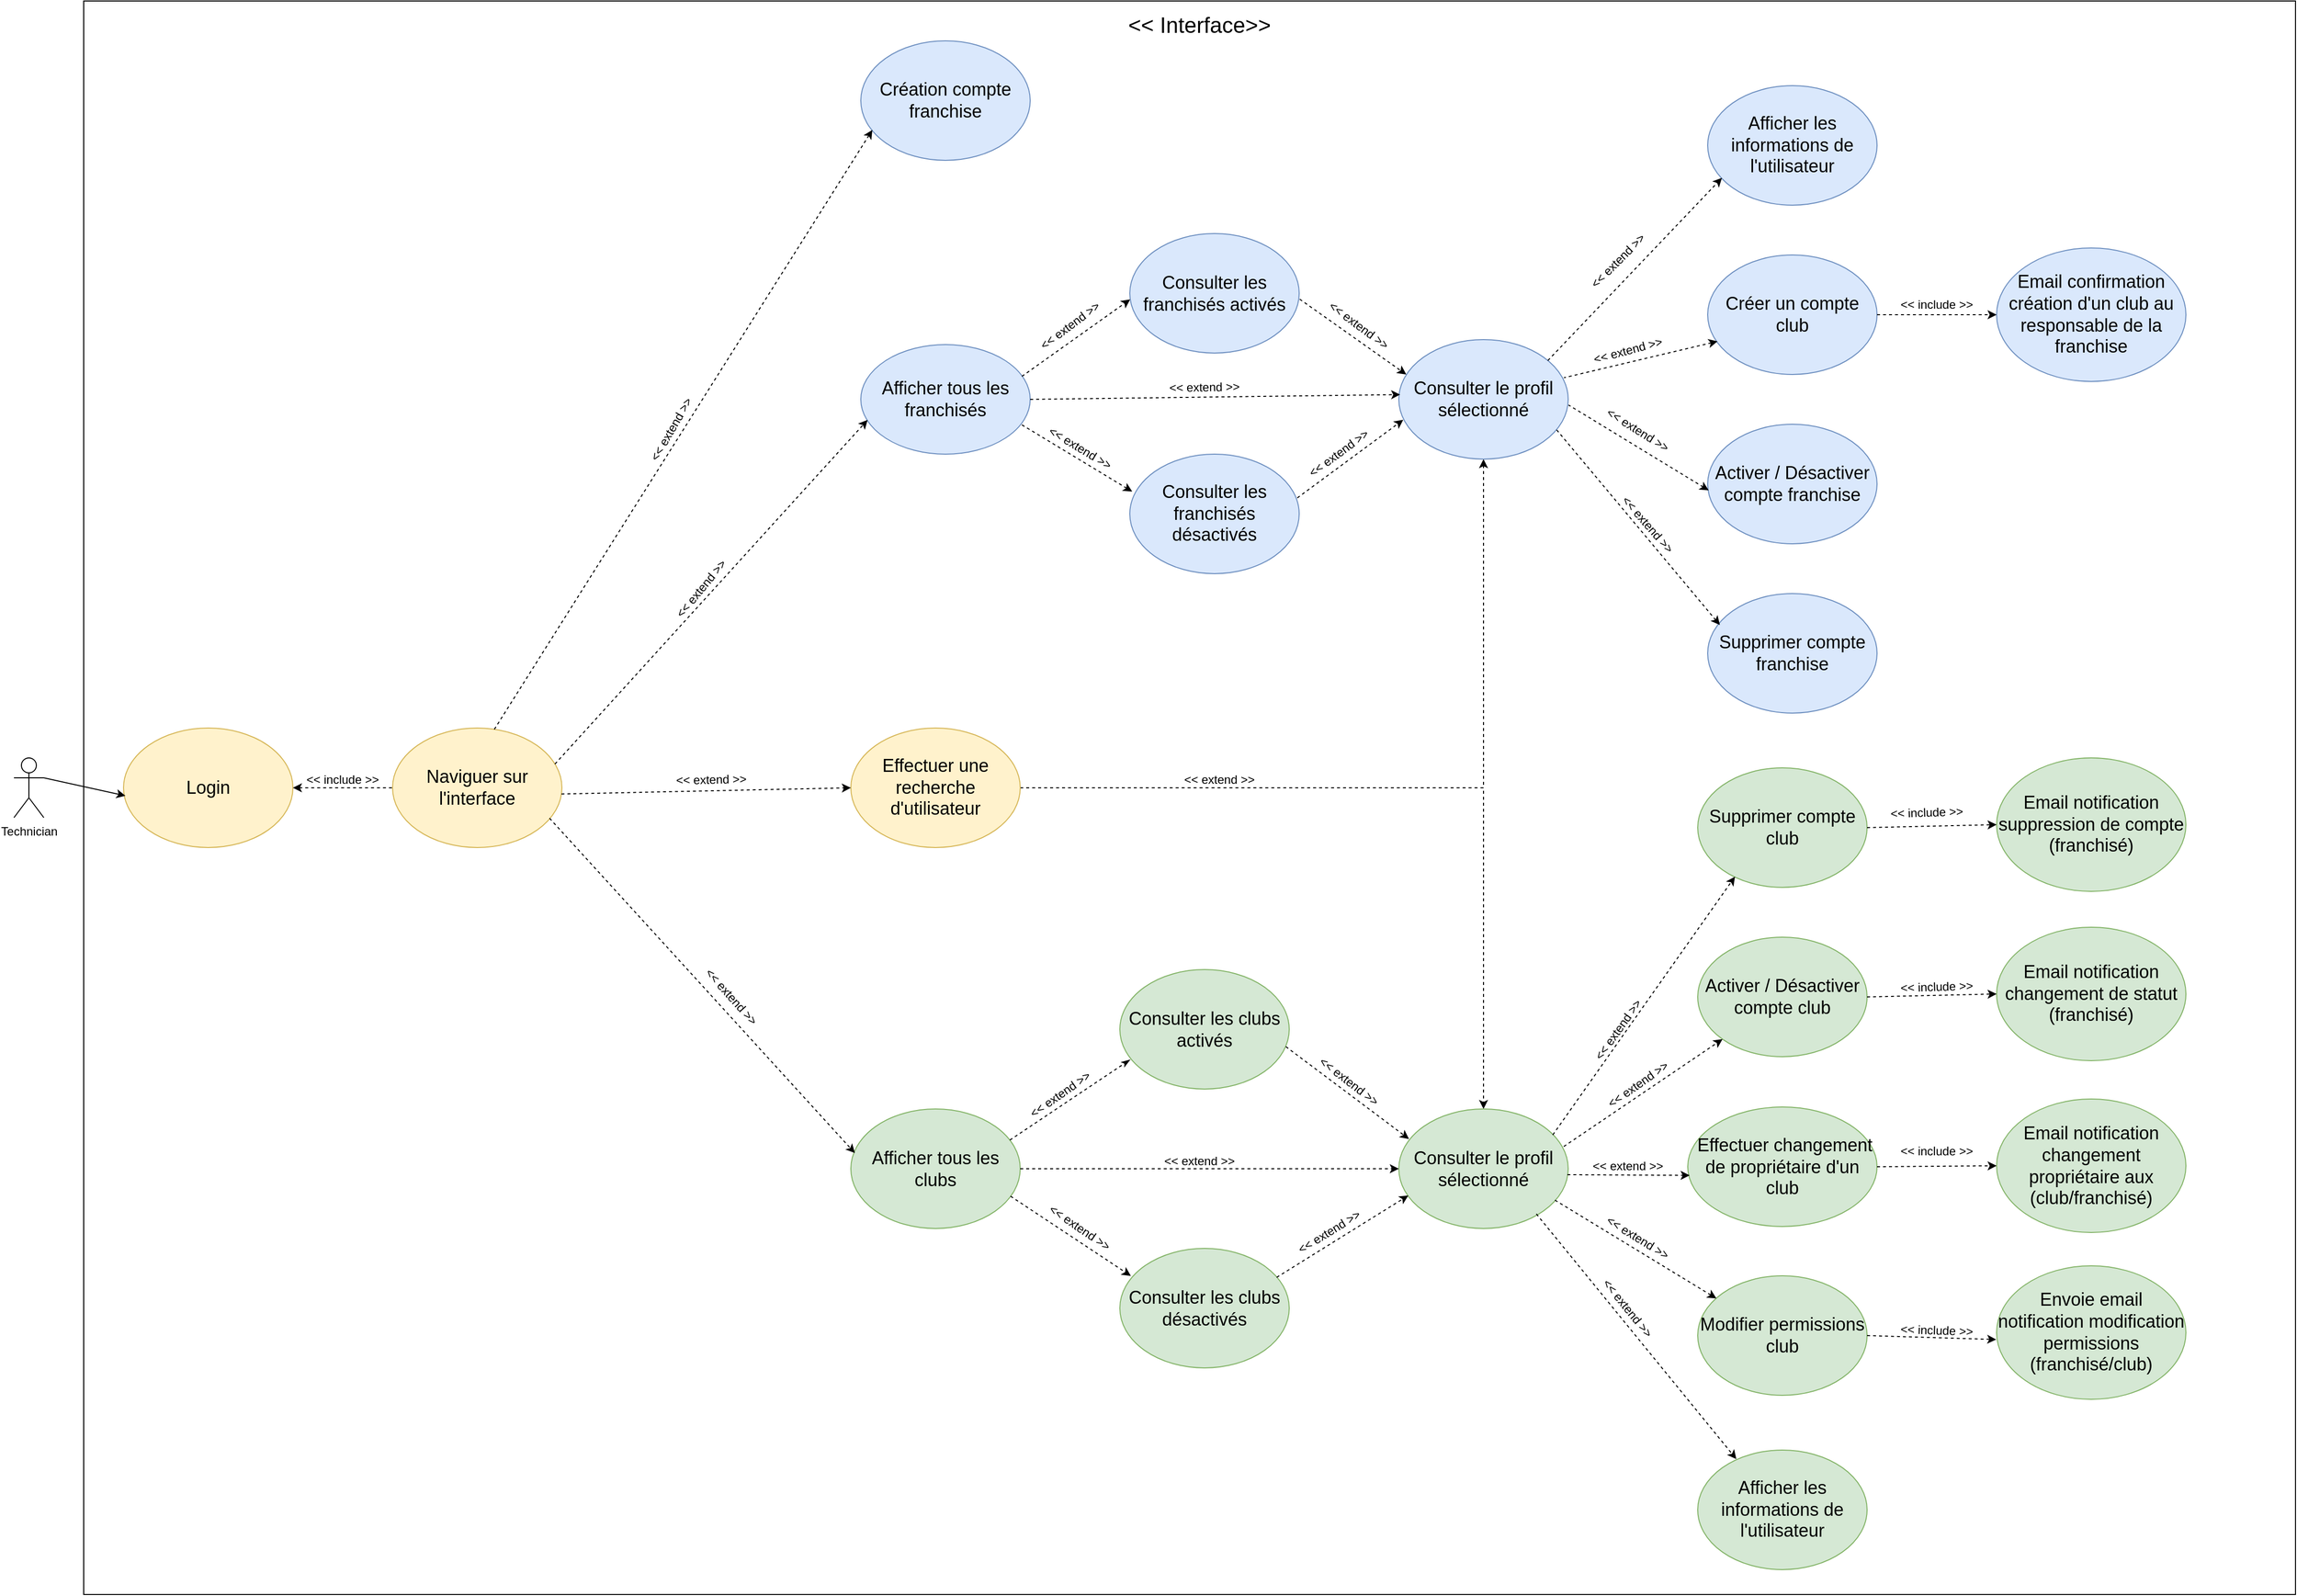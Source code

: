 <mxfile version="20.3.0" type="device"><diagram id="Dgr1Crz0d_GzR04cKPNO" name="Page-1"><mxGraphModel dx="1493" dy="947" grid="1" gridSize="10" guides="1" tooltips="1" connect="1" arrows="1" fold="1" page="1" pageScale="1" pageWidth="1169" pageHeight="827" math="0" shadow="0"><root><mxCell id="0"/><mxCell id="1" parent="0"/><mxCell id="jjCE6QOi5OqdAjcclrOQ-1" value="" style="rounded=0;whiteSpace=wrap;html=1;fontSize=12;" parent="1" vertex="1"><mxGeometry x="90" y="40" width="2220" height="1600" as="geometry"/></mxCell><mxCell id="jjCE6QOi5OqdAjcclrOQ-2" value="Technician" style="shape=umlActor;verticalLabelPosition=bottom;verticalAlign=top;html=1;outlineConnect=0;" parent="1" vertex="1"><mxGeometry x="20" y="800" width="30" height="60" as="geometry"/></mxCell><mxCell id="jjCE6QOi5OqdAjcclrOQ-3" value="&lt;font style=&quot;font-size: 18px;&quot;&gt;Naviguer sur l'interface&lt;/font&gt;" style="ellipse;whiteSpace=wrap;html=1;fillColor=#fff2cc;strokeColor=#d6b656;" parent="1" vertex="1"><mxGeometry x="400" y="770" width="170" height="120" as="geometry"/></mxCell><mxCell id="jjCE6QOi5OqdAjcclrOQ-4" value="&lt;span style=&quot;font-size: 18px;&quot;&gt;Login&lt;/span&gt;" style="ellipse;whiteSpace=wrap;html=1;fillColor=#fff2cc;strokeColor=#d6b656;" parent="1" vertex="1"><mxGeometry x="130" y="770" width="170" height="120" as="geometry"/></mxCell><mxCell id="jjCE6QOi5OqdAjcclrOQ-5" value="" style="endArrow=classic;html=1;rounded=0;fontSize=12;exitX=1;exitY=0.333;exitDx=0;exitDy=0;exitPerimeter=0;entryX=0.011;entryY=0.567;entryDx=0;entryDy=0;entryPerimeter=0;" parent="1" source="jjCE6QOi5OqdAjcclrOQ-2" target="jjCE6QOi5OqdAjcclrOQ-4" edge="1"><mxGeometry width="50" height="50" relative="1" as="geometry"><mxPoint x="100" y="430" as="sourcePoint"/><mxPoint x="150" y="380" as="targetPoint"/></mxGeometry></mxCell><mxCell id="jjCE6QOi5OqdAjcclrOQ-8" value="&lt;font style=&quot;font-size: 22px;&quot;&gt;&amp;lt;&amp;lt; Interface&amp;gt;&amp;gt;&lt;/font&gt;" style="text;html=1;strokeColor=none;fillColor=none;align=center;verticalAlign=middle;whiteSpace=wrap;rounded=0;fontSize=12;" parent="1" vertex="1"><mxGeometry x="1135" y="50" width="150" height="30" as="geometry"/></mxCell><mxCell id="jjCE6QOi5OqdAjcclrOQ-9" value="&lt;font style=&quot;font-size: 18px;&quot;&gt;Création compte franchise&lt;/font&gt;" style="ellipse;whiteSpace=wrap;html=1;fillColor=#dae8fc;strokeColor=#6c8ebf;" parent="1" vertex="1"><mxGeometry x="870" y="80" width="170" height="120" as="geometry"/></mxCell><mxCell id="jjCE6QOi5OqdAjcclrOQ-11" value="&lt;span style=&quot;font-size: 18px;&quot;&gt;Supprimer compte franchise&lt;/span&gt;" style="ellipse;whiteSpace=wrap;html=1;fillColor=#dae8fc;strokeColor=#6c8ebf;" parent="1" vertex="1"><mxGeometry x="1720" y="635" width="170" height="120" as="geometry"/></mxCell><mxCell id="jjCE6QOi5OqdAjcclrOQ-12" value="&lt;span style=&quot;font-size: 18px;&quot;&gt;Supprimer compte club&lt;/span&gt;" style="ellipse;whiteSpace=wrap;html=1;fillColor=#d5e8d4;strokeColor=#82b366;" parent="1" vertex="1"><mxGeometry x="1710" y="810" width="170" height="120" as="geometry"/></mxCell><mxCell id="jjCE6QOi5OqdAjcclrOQ-13" value="&lt;span style=&quot;font-size: 18px;&quot;&gt;Activer / Désactiver compte club&lt;/span&gt;" style="ellipse;whiteSpace=wrap;html=1;fillColor=#d5e8d4;strokeColor=#82b366;" parent="1" vertex="1"><mxGeometry x="1710" y="980" width="170" height="120" as="geometry"/></mxCell><mxCell id="jjCE6QOi5OqdAjcclrOQ-14" value="&lt;span style=&quot;font-size: 18px;&quot;&gt;Activer / Désactiver compte franchise&lt;/span&gt;" style="ellipse;whiteSpace=wrap;html=1;fillColor=#dae8fc;strokeColor=#6c8ebf;" parent="1" vertex="1"><mxGeometry x="1720" y="465" width="170" height="120" as="geometry"/></mxCell><mxCell id="jjCE6QOi5OqdAjcclrOQ-73" style="edgeStyle=orthogonalEdgeStyle;rounded=0;orthogonalLoop=1;jettySize=auto;html=1;exitX=1;exitY=0.5;exitDx=0;exitDy=0;dashed=1;startArrow=none;startFill=0;endArrow=classic;endFill=1;entryX=0.5;entryY=1;entryDx=0;entryDy=0;" parent="1" source="jjCE6QOi5OqdAjcclrOQ-17" target="jjCE6QOi5OqdAjcclrOQ-43" edge="1"><mxGeometry relative="1" as="geometry"/></mxCell><mxCell id="jjCE6QOi5OqdAjcclrOQ-74" style="edgeStyle=orthogonalEdgeStyle;rounded=0;orthogonalLoop=1;jettySize=auto;html=1;dashed=1;startArrow=none;startFill=0;endArrow=classic;endFill=1;" parent="1" source="jjCE6QOi5OqdAjcclrOQ-17" target="jjCE6QOi5OqdAjcclrOQ-52" edge="1"><mxGeometry relative="1" as="geometry"/></mxCell><mxCell id="jjCE6QOi5OqdAjcclrOQ-17" value="&lt;span style=&quot;font-size: 18px;&quot;&gt;Effectuer une recherche d'utilisateur&lt;/span&gt;" style="ellipse;whiteSpace=wrap;html=1;fillColor=#fff2cc;strokeColor=#d6b656;" parent="1" vertex="1"><mxGeometry x="860" y="770" width="170" height="120" as="geometry"/></mxCell><mxCell id="jjCE6QOi5OqdAjcclrOQ-18" value="&lt;span style=&quot;font-size: 18px;&quot;&gt;Modifier permissions club&lt;/span&gt;" style="ellipse;whiteSpace=wrap;html=1;fillColor=#d5e8d4;strokeColor=#82b366;" parent="1" vertex="1"><mxGeometry x="1710" y="1320" width="170" height="120" as="geometry"/></mxCell><mxCell id="jjCE6QOi5OqdAjcclrOQ-19" value="&lt;span style=&quot;font-size: 18px;&quot;&gt;&amp;nbsp;Effectuer changement de propriétaire d'un club&lt;/span&gt;" style="ellipse;whiteSpace=wrap;html=1;fillColor=#d5e8d4;strokeColor=#82b366;" parent="1" vertex="1"><mxGeometry x="1700" y="1150.5" width="190" height="120" as="geometry"/></mxCell><mxCell id="jjCE6QOi5OqdAjcclrOQ-24" value="&lt;font style=&quot;font-size: 18px;&quot;&gt;Afficher tous les franchisés&lt;/font&gt;" style="ellipse;whiteSpace=wrap;html=1;fillColor=#dae8fc;strokeColor=#6c8ebf;" parent="1" vertex="1"><mxGeometry x="870" y="385" width="170" height="110" as="geometry"/></mxCell><mxCell id="jjCE6QOi5OqdAjcclrOQ-25" value="&lt;font style=&quot;font-size: 18px;&quot;&gt;Afficher tous les clubs&lt;/font&gt;" style="ellipse;whiteSpace=wrap;html=1;fillColor=#d5e8d4;strokeColor=#82b366;" parent="1" vertex="1"><mxGeometry x="860" y="1152.5" width="170" height="120" as="geometry"/></mxCell><mxCell id="jjCE6QOi5OqdAjcclrOQ-29" value="" style="endArrow=classic;dashed=1;html=1;rounded=0;exitX=0.997;exitY=0.552;exitDx=0;exitDy=0;entryX=0;entryY=0.5;entryDx=0;entryDy=0;exitPerimeter=0;endFill=1;" parent="1" source="jjCE6QOi5OqdAjcclrOQ-3" target="jjCE6QOi5OqdAjcclrOQ-17" edge="1"><mxGeometry width="50" height="50" relative="1" as="geometry"><mxPoint x="720" y="630" as="sourcePoint"/><mxPoint x="770" y="580" as="targetPoint"/></mxGeometry></mxCell><mxCell id="jjCE6QOi5OqdAjcclrOQ-30" value="&lt;span style=&quot;font-size: 18px;&quot;&gt;Créer un compte club&lt;/span&gt;" style="ellipse;whiteSpace=wrap;html=1;fillColor=#dae8fc;strokeColor=#6c8ebf;" parent="1" vertex="1"><mxGeometry x="1720" y="295" width="170" height="120" as="geometry"/></mxCell><mxCell id="jjCE6QOi5OqdAjcclrOQ-39" value="&lt;span style=&quot;font-size: 18px;&quot;&gt;Consulter les franchisés activés&lt;/span&gt;" style="ellipse;whiteSpace=wrap;html=1;fillColor=#dae8fc;strokeColor=#6c8ebf;" parent="1" vertex="1"><mxGeometry x="1140" y="273.5" width="170" height="120" as="geometry"/></mxCell><mxCell id="jjCE6QOi5OqdAjcclrOQ-40" value="&lt;span style=&quot;font-size: 18px;&quot;&gt;Consulter les franchisés désactivés&lt;/span&gt;" style="ellipse;whiteSpace=wrap;html=1;fillColor=#dae8fc;strokeColor=#6c8ebf;" parent="1" vertex="1"><mxGeometry x="1140" y="495" width="170" height="120" as="geometry"/></mxCell><mxCell id="jjCE6QOi5OqdAjcclrOQ-41" value="" style="endArrow=classic;dashed=1;html=1;rounded=0;exitX=0.951;exitY=0.29;exitDx=0;exitDy=0;exitPerimeter=0;entryX=0.002;entryY=0.551;entryDx=0;entryDy=0;entryPerimeter=0;startArrow=none;startFill=0;endFill=1;" parent="1" source="jjCE6QOi5OqdAjcclrOQ-24" target="jjCE6QOi5OqdAjcclrOQ-39" edge="1"><mxGeometry width="50" height="50" relative="1" as="geometry"><mxPoint x="1120" y="540" as="sourcePoint"/><mxPoint x="1170" y="490" as="targetPoint"/></mxGeometry></mxCell><mxCell id="jjCE6QOi5OqdAjcclrOQ-42" value="" style="endArrow=none;dashed=1;html=1;rounded=0;entryX=0.943;entryY=0.725;entryDx=0;entryDy=0;entryPerimeter=0;exitX=0.014;exitY=0.313;exitDx=0;exitDy=0;exitPerimeter=0;endFill=0;startArrow=classic;startFill=1;" parent="1" source="jjCE6QOi5OqdAjcclrOQ-40" target="jjCE6QOi5OqdAjcclrOQ-24" edge="1"><mxGeometry width="50" height="50" relative="1" as="geometry"><mxPoint x="1120" y="540" as="sourcePoint"/><mxPoint x="1170" y="490" as="targetPoint"/></mxGeometry></mxCell><mxCell id="jjCE6QOi5OqdAjcclrOQ-43" value="&lt;span style=&quot;font-size: 18px;&quot;&gt;Consulter le profil sélectionné&lt;/span&gt;" style="ellipse;whiteSpace=wrap;html=1;fillColor=#dae8fc;strokeColor=#6c8ebf;" parent="1" vertex="1"><mxGeometry x="1410" y="380" width="170" height="120" as="geometry"/></mxCell><mxCell id="jjCE6QOi5OqdAjcclrOQ-44" value="" style="endArrow=classic;dashed=1;html=1;rounded=0;exitX=0.989;exitY=0.366;exitDx=0;exitDy=0;exitPerimeter=0;entryX=0.026;entryY=0.671;entryDx=0;entryDy=0;entryPerimeter=0;endFill=1;" parent="1" source="jjCE6QOi5OqdAjcclrOQ-40" target="jjCE6QOi5OqdAjcclrOQ-43" edge="1"><mxGeometry width="50" height="50" relative="1" as="geometry"><mxPoint x="1530" y="530" as="sourcePoint"/><mxPoint x="1580" y="480" as="targetPoint"/></mxGeometry></mxCell><mxCell id="jjCE6QOi5OqdAjcclrOQ-45" value="" style="endArrow=classic;dashed=1;html=1;rounded=0;exitX=1.003;exitY=0.549;exitDx=0;exitDy=0;exitPerimeter=0;entryX=0.044;entryY=0.292;entryDx=0;entryDy=0;entryPerimeter=0;endFill=1;" parent="1" source="jjCE6QOi5OqdAjcclrOQ-39" target="jjCE6QOi5OqdAjcclrOQ-43" edge="1"><mxGeometry width="50" height="50" relative="1" as="geometry"><mxPoint x="1530" y="530" as="sourcePoint"/><mxPoint x="1580" y="480" as="targetPoint"/></mxGeometry></mxCell><mxCell id="jjCE6QOi5OqdAjcclrOQ-46" value="" style="endArrow=none;dashed=1;html=1;rounded=0;entryX=0.975;entryY=0.319;entryDx=0;entryDy=0;exitX=0.058;exitY=0.723;exitDx=0;exitDy=0;exitPerimeter=0;entryPerimeter=0;endFill=0;startArrow=classic;startFill=1;" parent="1" source="jjCE6QOi5OqdAjcclrOQ-30" target="jjCE6QOi5OqdAjcclrOQ-43" edge="1"><mxGeometry width="50" height="50" relative="1" as="geometry"><mxPoint x="1660" y="540" as="sourcePoint"/><mxPoint x="1710" y="490" as="targetPoint"/></mxGeometry></mxCell><mxCell id="jjCE6QOi5OqdAjcclrOQ-47" value="" style="endArrow=none;dashed=1;html=1;rounded=0;entryX=1.002;entryY=0.547;entryDx=0;entryDy=0;entryPerimeter=0;exitX=0.006;exitY=0.553;exitDx=0;exitDy=0;exitPerimeter=0;endFill=0;startArrow=classic;startFill=1;" parent="1" source="jjCE6QOi5OqdAjcclrOQ-14" target="jjCE6QOi5OqdAjcclrOQ-43" edge="1"><mxGeometry width="50" height="50" relative="1" as="geometry"><mxPoint x="1660" y="540" as="sourcePoint"/><mxPoint x="1710" y="490" as="targetPoint"/></mxGeometry></mxCell><mxCell id="jjCE6QOi5OqdAjcclrOQ-48" value="" style="endArrow=none;dashed=1;html=1;rounded=0;entryX=0.927;entryY=0.747;entryDx=0;entryDy=0;entryPerimeter=0;exitX=0.072;exitY=0.263;exitDx=0;exitDy=0;exitPerimeter=0;endFill=0;startArrow=classic;startFill=1;" parent="1" source="jjCE6QOi5OqdAjcclrOQ-11" target="jjCE6QOi5OqdAjcclrOQ-43" edge="1"><mxGeometry width="50" height="50" relative="1" as="geometry"><mxPoint x="1660" y="540" as="sourcePoint"/><mxPoint x="1710" y="490" as="targetPoint"/></mxGeometry></mxCell><mxCell id="jjCE6QOi5OqdAjcclrOQ-49" value="" style="endArrow=classic;dashed=1;html=1;rounded=0;exitX=1;exitY=0.5;exitDx=0;exitDy=0;entryX=0.008;entryY=0.46;entryDx=0;entryDy=0;entryPerimeter=0;endFill=1;" parent="1" source="jjCE6QOi5OqdAjcclrOQ-24" target="jjCE6QOi5OqdAjcclrOQ-43" edge="1"><mxGeometry width="50" height="50" relative="1" as="geometry"><mxPoint x="1660" y="540" as="sourcePoint"/><mxPoint x="1710" y="490" as="targetPoint"/></mxGeometry></mxCell><mxCell id="jjCE6QOi5OqdAjcclrOQ-50" value="&lt;span style=&quot;font-size: 18px;&quot;&gt;Consulter les clubs activés&lt;/span&gt;" style="ellipse;whiteSpace=wrap;html=1;fillColor=#d5e8d4;strokeColor=#82b366;" parent="1" vertex="1"><mxGeometry x="1130" y="1012.5" width="170" height="120" as="geometry"/></mxCell><mxCell id="jjCE6QOi5OqdAjcclrOQ-51" value="&lt;span style=&quot;font-size: 18px;&quot;&gt;Consulter les clubs désactivés&lt;/span&gt;" style="ellipse;whiteSpace=wrap;html=1;fillColor=#d5e8d4;strokeColor=#82b366;" parent="1" vertex="1"><mxGeometry x="1130" y="1292.5" width="170" height="120" as="geometry"/></mxCell><mxCell id="jjCE6QOi5OqdAjcclrOQ-52" value="&lt;span style=&quot;font-size: 18px;&quot;&gt;Consulter le profil sélectionné&lt;/span&gt;" style="ellipse;whiteSpace=wrap;html=1;fillColor=#d5e8d4;strokeColor=#82b366;" parent="1" vertex="1"><mxGeometry x="1410" y="1152.5" width="170" height="120" as="geometry"/></mxCell><mxCell id="jjCE6QOi5OqdAjcclrOQ-53" value="" style="endArrow=classicThin;dashed=1;html=1;rounded=0;exitX=0.939;exitY=0.26;exitDx=0;exitDy=0;entryX=0.061;entryY=0.754;entryDx=0;entryDy=0;exitPerimeter=0;entryPerimeter=0;endFill=1;" parent="1" source="jjCE6QOi5OqdAjcclrOQ-25" target="jjCE6QOi5OqdAjcclrOQ-50" edge="1"><mxGeometry width="50" height="50" relative="1" as="geometry"><mxPoint x="1260" y="1120" as="sourcePoint"/><mxPoint x="1310" y="1070" as="targetPoint"/></mxGeometry></mxCell><mxCell id="jjCE6QOi5OqdAjcclrOQ-54" value="" style="endArrow=classic;dashed=1;html=1;rounded=0;exitX=1;exitY=0.5;exitDx=0;exitDy=0;entryX=0;entryY=0.5;entryDx=0;entryDy=0;endFill=1;" parent="1" source="jjCE6QOi5OqdAjcclrOQ-25" target="jjCE6QOi5OqdAjcclrOQ-52" edge="1"><mxGeometry width="50" height="50" relative="1" as="geometry"><mxPoint x="1260" y="1120" as="sourcePoint"/><mxPoint x="1310" y="1070" as="targetPoint"/></mxGeometry></mxCell><mxCell id="jjCE6QOi5OqdAjcclrOQ-55" value="" style="endArrow=classic;dashed=1;html=1;rounded=0;exitX=0.943;exitY=0.73;exitDx=0;exitDy=0;exitPerimeter=0;entryX=0.065;entryY=0.23;entryDx=0;entryDy=0;entryPerimeter=0;endFill=1;" parent="1" source="jjCE6QOi5OqdAjcclrOQ-25" target="jjCE6QOi5OqdAjcclrOQ-51" edge="1"><mxGeometry width="50" height="50" relative="1" as="geometry"><mxPoint x="1260" y="1120" as="sourcePoint"/><mxPoint x="1310" y="1070" as="targetPoint"/></mxGeometry></mxCell><mxCell id="jjCE6QOi5OqdAjcclrOQ-56" value="" style="endArrow=classic;dashed=1;html=1;rounded=0;exitX=0.98;exitY=0.645;exitDx=0;exitDy=0;entryX=0.06;entryY=0.251;entryDx=0;entryDy=0;entryPerimeter=0;exitPerimeter=0;endFill=1;" parent="1" source="jjCE6QOi5OqdAjcclrOQ-50" target="jjCE6QOi5OqdAjcclrOQ-52" edge="1"><mxGeometry width="50" height="50" relative="1" as="geometry"><mxPoint x="1400" y="1120" as="sourcePoint"/><mxPoint x="1450" y="1070" as="targetPoint"/></mxGeometry></mxCell><mxCell id="jjCE6QOi5OqdAjcclrOQ-57" value="" style="endArrow=classic;dashed=1;html=1;rounded=0;exitX=0.926;exitY=0.242;exitDx=0;exitDy=0;exitPerimeter=0;entryX=0.056;entryY=0.724;entryDx=0;entryDy=0;entryPerimeter=0;endFill=1;" parent="1" source="jjCE6QOi5OqdAjcclrOQ-51" target="jjCE6QOi5OqdAjcclrOQ-52" edge="1"><mxGeometry width="50" height="50" relative="1" as="geometry"><mxPoint x="1400" y="1120" as="sourcePoint"/><mxPoint x="1450" y="1070" as="targetPoint"/></mxGeometry></mxCell><mxCell id="jjCE6QOi5OqdAjcclrOQ-58" value="" style="endArrow=classic;dashed=1;html=1;rounded=0;entryX=0.22;entryY=0.91;entryDx=0;entryDy=0;exitX=0.909;exitY=0.217;exitDx=0;exitDy=0;exitPerimeter=0;entryPerimeter=0;endFill=1;" parent="1" source="jjCE6QOi5OqdAjcclrOQ-52" target="jjCE6QOi5OqdAjcclrOQ-12" edge="1"><mxGeometry width="50" height="50" relative="1" as="geometry"><mxPoint x="1600" y="990" as="sourcePoint"/><mxPoint x="1650" y="940" as="targetPoint"/></mxGeometry></mxCell><mxCell id="jjCE6QOi5OqdAjcclrOQ-60" value="" style="endArrow=classic;dashed=1;html=1;rounded=0;exitX=0.974;exitY=0.314;exitDx=0;exitDy=0;exitPerimeter=0;entryX=0;entryY=1;entryDx=0;entryDy=0;endFill=1;" parent="1" source="jjCE6QOi5OqdAjcclrOQ-52" target="jjCE6QOi5OqdAjcclrOQ-13" edge="1"><mxGeometry width="50" height="50" relative="1" as="geometry"><mxPoint x="1640" y="1020" as="sourcePoint"/><mxPoint x="1690" y="970" as="targetPoint"/></mxGeometry></mxCell><mxCell id="jjCE6QOi5OqdAjcclrOQ-62" value="" style="endArrow=classic;dashed=1;html=1;rounded=0;exitX=0.995;exitY=0.55;exitDx=0;exitDy=0;exitPerimeter=0;entryX=0.01;entryY=0.572;entryDx=0;entryDy=0;entryPerimeter=0;endFill=1;" parent="1" source="jjCE6QOi5OqdAjcclrOQ-52" target="jjCE6QOi5OqdAjcclrOQ-19" edge="1"><mxGeometry width="50" height="50" relative="1" as="geometry"><mxPoint x="1640" y="1020" as="sourcePoint"/><mxPoint x="1690" y="970" as="targetPoint"/></mxGeometry></mxCell><mxCell id="jjCE6QOi5OqdAjcclrOQ-63" value="" style="endArrow=classic;dashed=1;html=1;rounded=0;exitX=0.922;exitY=0.763;exitDx=0;exitDy=0;exitPerimeter=0;entryX=0.11;entryY=0.189;entryDx=0;entryDy=0;entryPerimeter=0;endFill=1;" parent="1" source="jjCE6QOi5OqdAjcclrOQ-52" target="jjCE6QOi5OqdAjcclrOQ-18" edge="1"><mxGeometry width="50" height="50" relative="1" as="geometry"><mxPoint x="1640" y="1140" as="sourcePoint"/><mxPoint x="1690" y="1090" as="targetPoint"/></mxGeometry></mxCell><mxCell id="jjCE6QOi5OqdAjcclrOQ-64" value="&lt;span style=&quot;font-size: 18px;&quot;&gt;Afficher les informations de l'utilisateur&lt;/span&gt;" style="ellipse;whiteSpace=wrap;html=1;fillColor=#d5e8d4;strokeColor=#82b366;" parent="1" vertex="1"><mxGeometry x="1710" y="1495" width="170" height="120" as="geometry"/></mxCell><mxCell id="jjCE6QOi5OqdAjcclrOQ-65" value="&lt;span style=&quot;font-size: 18px;&quot;&gt;Afficher les informations de l'utilisateur&lt;/span&gt;" style="ellipse;whiteSpace=wrap;html=1;fillColor=#dae8fc;strokeColor=#6c8ebf;" parent="1" vertex="1"><mxGeometry x="1720" y="125" width="170" height="120" as="geometry"/></mxCell><mxCell id="jjCE6QOi5OqdAjcclrOQ-66" value="" style="endArrow=classic;dashed=1;html=1;rounded=0;exitX=0.88;exitY=0.175;exitDx=0;exitDy=0;exitPerimeter=0;entryX=0.084;entryY=0.772;entryDx=0;entryDy=0;entryPerimeter=0;endFill=1;" parent="1" source="jjCE6QOi5OqdAjcclrOQ-43" target="jjCE6QOi5OqdAjcclrOQ-65" edge="1"><mxGeometry width="50" height="50" relative="1" as="geometry"><mxPoint x="1500" y="480" as="sourcePoint"/><mxPoint x="1550" y="430" as="targetPoint"/></mxGeometry></mxCell><mxCell id="jjCE6QOi5OqdAjcclrOQ-67" value="" style="endArrow=classic;dashed=1;html=1;rounded=0;entryX=0.228;entryY=0.075;entryDx=0;entryDy=0;entryPerimeter=0;exitX=0.812;exitY=0.878;exitDx=0;exitDy=0;exitPerimeter=0;endFill=1;" parent="1" source="jjCE6QOi5OqdAjcclrOQ-52" target="jjCE6QOi5OqdAjcclrOQ-64" edge="1"><mxGeometry width="50" height="50" relative="1" as="geometry"><mxPoint x="1530" y="1150" as="sourcePoint"/><mxPoint x="1580" y="1100" as="targetPoint"/></mxGeometry></mxCell><mxCell id="jjCE6QOi5OqdAjcclrOQ-69" value="" style="endArrow=none;html=1;rounded=0;dashed=1;exitX=1;exitY=0.5;exitDx=0;exitDy=0;entryX=0;entryY=0.5;entryDx=0;entryDy=0;endFill=0;startArrow=classic;startFill=1;" parent="1" source="jjCE6QOi5OqdAjcclrOQ-4" target="jjCE6QOi5OqdAjcclrOQ-3" edge="1"><mxGeometry width="50" height="50" relative="1" as="geometry"><mxPoint x="330" y="830" as="sourcePoint"/><mxPoint x="380" y="780" as="targetPoint"/></mxGeometry></mxCell><mxCell id="jjCE6QOi5OqdAjcclrOQ-70" value="" style="endArrow=classic;html=1;rounded=0;dashed=1;exitX=0.601;exitY=0.011;exitDx=0;exitDy=0;exitPerimeter=0;entryX=0.068;entryY=0.746;entryDx=0;entryDy=0;entryPerimeter=0;" parent="1" source="jjCE6QOi5OqdAjcclrOQ-3" target="jjCE6QOi5OqdAjcclrOQ-9" edge="1"><mxGeometry width="50" height="50" relative="1" as="geometry"><mxPoint x="600" y="820" as="sourcePoint"/><mxPoint x="650" y="770" as="targetPoint"/></mxGeometry></mxCell><mxCell id="jjCE6QOi5OqdAjcclrOQ-71" value="" style="endArrow=classic;html=1;rounded=0;dashed=1;exitX=0.959;exitY=0.301;exitDx=0;exitDy=0;exitPerimeter=0;entryX=0.04;entryY=0.688;entryDx=0;entryDy=0;entryPerimeter=0;" parent="1" source="jjCE6QOi5OqdAjcclrOQ-3" target="jjCE6QOi5OqdAjcclrOQ-24" edge="1"><mxGeometry width="50" height="50" relative="1" as="geometry"><mxPoint x="710" y="700" as="sourcePoint"/><mxPoint x="760" y="650" as="targetPoint"/></mxGeometry></mxCell><mxCell id="jjCE6QOi5OqdAjcclrOQ-72" value="" style="endArrow=classic;html=1;rounded=0;dashed=1;exitX=0.927;exitY=0.755;exitDx=0;exitDy=0;exitPerimeter=0;entryX=0.024;entryY=0.369;entryDx=0;entryDy=0;entryPerimeter=0;" parent="1" source="jjCE6QOi5OqdAjcclrOQ-3" target="jjCE6QOi5OqdAjcclrOQ-25" edge="1"><mxGeometry width="50" height="50" relative="1" as="geometry"><mxPoint x="710" y="870" as="sourcePoint"/><mxPoint x="760" y="820" as="targetPoint"/></mxGeometry></mxCell><mxCell id="jjCE6QOi5OqdAjcclrOQ-75" value="&lt;span style=&quot;font-size: 18px;&quot;&gt;Email confirmation création d'un club au responsable de la franchise&lt;/span&gt;" style="ellipse;whiteSpace=wrap;html=1;fillColor=#dae8fc;strokeColor=#6c8ebf;" parent="1" vertex="1"><mxGeometry x="2010" y="288" width="190" height="134" as="geometry"/></mxCell><mxCell id="jjCE6QOi5OqdAjcclrOQ-76" value="&lt;span style=&quot;font-size: 18px;&quot;&gt;Email notification suppression de compte (franchisé)&lt;/span&gt;" style="ellipse;whiteSpace=wrap;html=1;fillColor=#d5e8d4;strokeColor=#82b366;" parent="1" vertex="1"><mxGeometry x="2010" y="800" width="190" height="134" as="geometry"/></mxCell><mxCell id="jjCE6QOi5OqdAjcclrOQ-77" value="&lt;span style=&quot;font-size: 18px;&quot;&gt;Email notification changement de statut (franchisé)&lt;/span&gt;" style="ellipse;whiteSpace=wrap;html=1;fillColor=#d5e8d4;strokeColor=#82b366;" parent="1" vertex="1"><mxGeometry x="2010" y="970" width="190" height="134" as="geometry"/></mxCell><mxCell id="jjCE6QOi5OqdAjcclrOQ-78" value="&lt;span style=&quot;font-size: 18px;&quot;&gt;Email notification changement propriétaire aux (club/franchisé)&lt;/span&gt;" style="ellipse;whiteSpace=wrap;html=1;fillColor=#d5e8d4;strokeColor=#82b366;" parent="1" vertex="1"><mxGeometry x="2010" y="1142.5" width="190" height="134" as="geometry"/></mxCell><mxCell id="jjCE6QOi5OqdAjcclrOQ-80" value="&lt;span style=&quot;font-size: 18px;&quot;&gt;Envoie email notification modification permissions (franchisé/club)&lt;/span&gt;" style="ellipse;whiteSpace=wrap;html=1;fillColor=#d5e8d4;strokeColor=#82b366;" parent="1" vertex="1"><mxGeometry x="2010" y="1310" width="190" height="134" as="geometry"/></mxCell><mxCell id="jjCE6QOi5OqdAjcclrOQ-81" value="" style="endArrow=classic;html=1;rounded=0;dashed=1;exitX=1;exitY=0.5;exitDx=0;exitDy=0;entryX=0;entryY=0.5;entryDx=0;entryDy=0;" parent="1" source="jjCE6QOi5OqdAjcclrOQ-30" target="jjCE6QOi5OqdAjcclrOQ-75" edge="1"><mxGeometry width="50" height="50" relative="1" as="geometry"><mxPoint x="1850" y="500" as="sourcePoint"/><mxPoint x="1900" y="450" as="targetPoint"/></mxGeometry></mxCell><mxCell id="jjCE6QOi5OqdAjcclrOQ-82" value="" style="endArrow=classic;html=1;rounded=0;dashed=1;exitX=1;exitY=0.5;exitDx=0;exitDy=0;entryX=0;entryY=0.5;entryDx=0;entryDy=0;" parent="1" source="jjCE6QOi5OqdAjcclrOQ-12" target="jjCE6QOi5OqdAjcclrOQ-76" edge="1"><mxGeometry width="50" height="50" relative="1" as="geometry"><mxPoint x="1850" y="1030" as="sourcePoint"/><mxPoint x="1900" y="980" as="targetPoint"/></mxGeometry></mxCell><mxCell id="jjCE6QOi5OqdAjcclrOQ-83" value="" style="endArrow=classic;html=1;rounded=0;dashed=1;exitX=1;exitY=0.5;exitDx=0;exitDy=0;entryX=0;entryY=0.5;entryDx=0;entryDy=0;" parent="1" source="jjCE6QOi5OqdAjcclrOQ-13" target="jjCE6QOi5OqdAjcclrOQ-77" edge="1"><mxGeometry width="50" height="50" relative="1" as="geometry"><mxPoint x="1850" y="1030" as="sourcePoint"/><mxPoint x="1900" y="980" as="targetPoint"/></mxGeometry></mxCell><mxCell id="jjCE6QOi5OqdAjcclrOQ-84" value="" style="endArrow=classic;html=1;rounded=0;dashed=1;exitX=1;exitY=0.5;exitDx=0;exitDy=0;entryX=0;entryY=0.5;entryDx=0;entryDy=0;" parent="1" source="jjCE6QOi5OqdAjcclrOQ-19" target="jjCE6QOi5OqdAjcclrOQ-78" edge="1"><mxGeometry width="50" height="50" relative="1" as="geometry"><mxPoint x="1840" y="1170" as="sourcePoint"/><mxPoint x="1890" y="1120" as="targetPoint"/></mxGeometry></mxCell><mxCell id="jjCE6QOi5OqdAjcclrOQ-85" value="" style="endArrow=classic;html=1;rounded=0;dashed=1;exitX=1;exitY=0.5;exitDx=0;exitDy=0;entryX=-0.002;entryY=0.552;entryDx=0;entryDy=0;entryPerimeter=0;" parent="1" source="jjCE6QOi5OqdAjcclrOQ-18" target="jjCE6QOi5OqdAjcclrOQ-80" edge="1"><mxGeometry width="50" height="50" relative="1" as="geometry"><mxPoint x="1840" y="1330" as="sourcePoint"/><mxPoint x="1890" y="1280" as="targetPoint"/></mxGeometry></mxCell><mxCell id="jjCE6QOi5OqdAjcclrOQ-86" value="&amp;lt;&amp;lt; extend &amp;gt;&amp;gt;" style="text;html=1;strokeColor=none;fillColor=none;align=center;verticalAlign=middle;whiteSpace=wrap;rounded=0;rotation=-60;" parent="1" vertex="1"><mxGeometry x="640" y="465" width="80" height="10" as="geometry"/></mxCell><mxCell id="jjCE6QOi5OqdAjcclrOQ-87" value="&amp;lt;&amp;lt; extend &amp;gt;&amp;gt;" style="text;html=1;strokeColor=none;fillColor=none;align=center;verticalAlign=middle;whiteSpace=wrap;rounded=0;rotation=-50.4;" parent="1" vertex="1"><mxGeometry x="670" y="625" width="80" height="10" as="geometry"/></mxCell><mxCell id="jjCE6QOi5OqdAjcclrOQ-88" value="&amp;lt;&amp;lt; extend &amp;gt;&amp;gt;" style="text;html=1;strokeColor=none;fillColor=none;align=center;verticalAlign=middle;whiteSpace=wrap;rounded=0;rotation=-1.1;" parent="1" vertex="1"><mxGeometry x="680" y="817" width="80" height="10" as="geometry"/></mxCell><mxCell id="jjCE6QOi5OqdAjcclrOQ-90" value="&amp;lt;&amp;lt; extend &amp;gt;&amp;gt;" style="text;html=1;strokeColor=none;fillColor=none;align=center;verticalAlign=middle;whiteSpace=wrap;rounded=0;rotation=48.2;" parent="1" vertex="1"><mxGeometry x="700" y="1035" width="80" height="10" as="geometry"/></mxCell><mxCell id="jjCE6QOi5OqdAjcclrOQ-91" value="&amp;lt;&amp;lt; include &amp;gt;&amp;gt;" style="text;html=1;strokeColor=none;fillColor=none;align=center;verticalAlign=middle;whiteSpace=wrap;rounded=0;" parent="1" vertex="1"><mxGeometry x="310" y="817" width="80" height="10" as="geometry"/></mxCell><mxCell id="jjCE6QOi5OqdAjcclrOQ-92" value="&amp;lt;&amp;lt; extend &amp;gt;&amp;gt;" style="text;html=1;strokeColor=none;fillColor=none;align=center;verticalAlign=middle;whiteSpace=wrap;rounded=0;" parent="1" vertex="1"><mxGeometry x="1190" y="817" width="80" height="10" as="geometry"/></mxCell><mxCell id="jjCE6QOi5OqdAjcclrOQ-94" value="&amp;lt;&amp;lt; extend &amp;gt;&amp;gt;" style="text;html=1;strokeColor=none;fillColor=none;align=center;verticalAlign=middle;whiteSpace=wrap;rounded=0;rotation=-36.8;" parent="1" vertex="1"><mxGeometry x="1040" y="360" width="80" height="11.5" as="geometry"/></mxCell><mxCell id="jjCE6QOi5OqdAjcclrOQ-95" value="&amp;lt;&amp;lt; extend &amp;gt;&amp;gt;" style="text;html=1;strokeColor=none;fillColor=none;align=center;verticalAlign=middle;whiteSpace=wrap;rounded=0;rotation=-0.9;" parent="1" vertex="1"><mxGeometry x="1175" y="422" width="80" height="11.5" as="geometry"/></mxCell><mxCell id="jjCE6QOi5OqdAjcclrOQ-96" value="&amp;lt;&amp;lt; extend &amp;gt;&amp;gt;" style="text;html=1;strokeColor=none;fillColor=none;align=center;verticalAlign=middle;whiteSpace=wrap;rounded=0;rotation=31.1;" parent="1" vertex="1"><mxGeometry x="1050" y="483.5" width="80" height="11.5" as="geometry"/></mxCell><mxCell id="jjCE6QOi5OqdAjcclrOQ-97" value="&amp;lt;&amp;lt; extend &amp;gt;&amp;gt;" style="text;html=1;strokeColor=none;fillColor=none;align=center;verticalAlign=middle;whiteSpace=wrap;rounded=0;rotation=36.7;" parent="1" vertex="1"><mxGeometry x="1330" y="360" width="80" height="11.5" as="geometry"/></mxCell><mxCell id="jjCE6QOi5OqdAjcclrOQ-99" value="&amp;lt;&amp;lt; extend &amp;gt;&amp;gt;" style="text;html=1;strokeColor=none;fillColor=none;align=center;verticalAlign=middle;whiteSpace=wrap;rounded=0;rotation=-36.4;" parent="1" vertex="1"><mxGeometry x="1310" y="488.5" width="80" height="11.5" as="geometry"/></mxCell><mxCell id="jjCE6QOi5OqdAjcclrOQ-100" value="&amp;lt;&amp;lt; extend &amp;gt;&amp;gt;" style="text;html=1;strokeColor=none;fillColor=none;align=center;verticalAlign=middle;whiteSpace=wrap;rounded=0;rotation=-45.1;" parent="1" vertex="1"><mxGeometry x="1590" y="295" width="80" height="11.5" as="geometry"/></mxCell><mxCell id="jjCE6QOi5OqdAjcclrOQ-101" value="&amp;lt;&amp;lt; extend &amp;gt;&amp;gt;" style="text;html=1;strokeColor=none;fillColor=none;align=center;verticalAlign=middle;whiteSpace=wrap;rounded=0;rotation=-15;" parent="1" vertex="1"><mxGeometry x="1600" y="385" width="80" height="11.5" as="geometry"/></mxCell><mxCell id="jjCE6QOi5OqdAjcclrOQ-102" value="&amp;lt;&amp;lt; extend &amp;gt;&amp;gt;" style="text;html=1;strokeColor=none;fillColor=none;align=center;verticalAlign=middle;whiteSpace=wrap;rounded=0;rotation=32.1;" parent="1" vertex="1"><mxGeometry x="1610" y="465" width="80" height="11.5" as="geometry"/></mxCell><mxCell id="jjCE6QOi5OqdAjcclrOQ-103" value="&amp;lt;&amp;lt; extend &amp;gt;&amp;gt;" style="text;html=1;strokeColor=none;fillColor=none;align=center;verticalAlign=middle;whiteSpace=wrap;rounded=0;rotation=48.9;" parent="1" vertex="1"><mxGeometry x="1620" y="560" width="80" height="11.5" as="geometry"/></mxCell><mxCell id="jjCE6QOi5OqdAjcclrOQ-104" value="&amp;lt;&amp;lt; include &amp;gt;&amp;gt;" style="text;html=1;strokeColor=none;fillColor=none;align=center;verticalAlign=middle;whiteSpace=wrap;rounded=0;" parent="1" vertex="1"><mxGeometry x="1910" y="340" width="80" height="10" as="geometry"/></mxCell><mxCell id="jjCE6QOi5OqdAjcclrOQ-105" value="&amp;lt;&amp;lt; include &amp;gt;&amp;gt;" style="text;html=1;strokeColor=none;fillColor=none;align=center;verticalAlign=middle;whiteSpace=wrap;rounded=0;rotation=-1.8;" parent="1" vertex="1"><mxGeometry x="1900" y="850" width="80" height="10" as="geometry"/></mxCell><mxCell id="jjCE6QOi5OqdAjcclrOQ-106" value="&amp;lt;&amp;lt; include &amp;gt;&amp;gt;" style="text;html=1;strokeColor=none;fillColor=none;align=center;verticalAlign=middle;whiteSpace=wrap;rounded=0;rotation=-1.8;" parent="1" vertex="1"><mxGeometry x="1910" y="1025" width="80" height="10" as="geometry"/></mxCell><mxCell id="jjCE6QOi5OqdAjcclrOQ-107" value="&amp;lt;&amp;lt; include &amp;gt;&amp;gt;" style="text;html=1;strokeColor=none;fillColor=none;align=center;verticalAlign=middle;whiteSpace=wrap;rounded=0;rotation=0.1;" parent="1" vertex="1"><mxGeometry x="1910" y="1190" width="80" height="10" as="geometry"/></mxCell><mxCell id="jjCE6QOi5OqdAjcclrOQ-108" value="&amp;lt;&amp;lt; include &amp;gt;&amp;gt;" style="text;html=1;strokeColor=none;fillColor=none;align=center;verticalAlign=middle;whiteSpace=wrap;rounded=0;rotation=1.9;" parent="1" vertex="1"><mxGeometry x="1910" y="1370" width="80" height="10" as="geometry"/></mxCell><mxCell id="jjCE6QOi5OqdAjcclrOQ-109" value="&amp;lt;&amp;lt; extend &amp;gt;&amp;gt;" style="text;html=1;strokeColor=none;fillColor=none;align=center;verticalAlign=middle;whiteSpace=wrap;rounded=0;rotation=-35;" parent="1" vertex="1"><mxGeometry x="1030" y="1132.5" width="80" height="10" as="geometry"/></mxCell><mxCell id="jjCE6QOi5OqdAjcclrOQ-110" value="&amp;lt;&amp;lt; extend &amp;gt;&amp;gt;" style="text;html=1;strokeColor=none;fillColor=none;align=center;verticalAlign=middle;whiteSpace=wrap;rounded=0;rotation=0;" parent="1" vertex="1"><mxGeometry x="1170" y="1200" width="80" height="10" as="geometry"/></mxCell><mxCell id="jjCE6QOi5OqdAjcclrOQ-111" value="&amp;lt;&amp;lt; extend &amp;gt;&amp;gt;" style="text;html=1;strokeColor=none;fillColor=none;align=center;verticalAlign=middle;whiteSpace=wrap;rounded=0;rotation=34.3;" parent="1" vertex="1"><mxGeometry x="1050" y="1266.5" width="80" height="10" as="geometry"/></mxCell><mxCell id="jjCE6QOi5OqdAjcclrOQ-112" value="&amp;lt;&amp;lt; extend &amp;gt;&amp;gt;" style="text;html=1;strokeColor=none;fillColor=none;align=center;verticalAlign=middle;whiteSpace=wrap;rounded=0;rotation=-31.7;" parent="1" vertex="1"><mxGeometry x="1300" y="1270.5" width="80" height="10" as="geometry"/></mxCell><mxCell id="jjCE6QOi5OqdAjcclrOQ-113" value="&amp;lt;&amp;lt; extend &amp;gt;&amp;gt;" style="text;html=1;strokeColor=none;fillColor=none;align=center;verticalAlign=middle;whiteSpace=wrap;rounded=0;rotation=37.6;" parent="1" vertex="1"><mxGeometry x="1320" y="1120" width="80" height="10" as="geometry"/></mxCell><mxCell id="jjCE6QOi5OqdAjcclrOQ-114" value="&amp;lt;&amp;lt; extend &amp;gt;&amp;gt;" style="text;html=1;strokeColor=none;fillColor=none;align=center;verticalAlign=middle;whiteSpace=wrap;rounded=0;rotation=-54.6;" parent="1" vertex="1"><mxGeometry x="1590" y="1067.5" width="80" height="10" as="geometry"/></mxCell><mxCell id="jjCE6QOi5OqdAjcclrOQ-115" value="&amp;lt;&amp;lt; extend &amp;gt;&amp;gt;" style="text;html=1;strokeColor=none;fillColor=none;align=center;verticalAlign=middle;whiteSpace=wrap;rounded=0;rotation=-35;" parent="1" vertex="1"><mxGeometry x="1610" y="1122.5" width="80" height="10" as="geometry"/></mxCell><mxCell id="jjCE6QOi5OqdAjcclrOQ-116" value="&amp;lt;&amp;lt; extend &amp;gt;&amp;gt;" style="text;html=1;strokeColor=none;fillColor=none;align=center;verticalAlign=middle;whiteSpace=wrap;rounded=0;rotation=0;" parent="1" vertex="1"><mxGeometry x="1600" y="1204.5" width="80" height="10" as="geometry"/></mxCell><mxCell id="jjCE6QOi5OqdAjcclrOQ-117" value="&amp;lt;&amp;lt; extend &amp;gt;&amp;gt;" style="text;html=1;strokeColor=none;fillColor=none;align=center;verticalAlign=middle;whiteSpace=wrap;rounded=0;rotation=31.8;" parent="1" vertex="1"><mxGeometry x="1610" y="1276.5" width="80" height="10" as="geometry"/></mxCell><mxCell id="jjCE6QOi5OqdAjcclrOQ-118" value="&amp;lt;&amp;lt; extend &amp;gt;&amp;gt;" style="text;html=1;strokeColor=none;fillColor=none;align=center;verticalAlign=middle;whiteSpace=wrap;rounded=0;rotation=51.1;" parent="1" vertex="1"><mxGeometry x="1600" y="1347.5" width="80" height="10" as="geometry"/></mxCell></root></mxGraphModel></diagram></mxfile>
